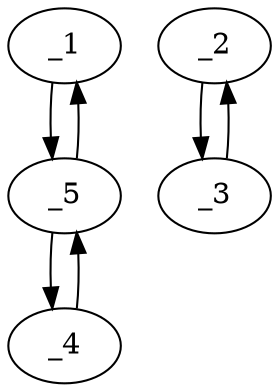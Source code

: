 digraph s1612_08 {
	_1	 [x="30.000000",
		y="72.000000"];
	_5	 [x="33.000000",
		y="92.000000"];
	_1 -> _5	 [angle="1.421906",
		orient="0.988936"];
	_2	 [x="137.000000",
		y="86.000000"];
	_3	 [x="133.000000",
		y="107.000000"];
	_2 -> _3	 [angle="1.759018",
		orient="0.982339"];
	_3 -> _2	 [angle="-1.382575",
		orient="-0.982339"];
	_4	 [x="42.000000",
		y="112.000000"];
	_4 -> _5	 [angle="-1.993650",
		orient="-0.911922"];
	_5 -> _1	 [angle="-1.719686",
		orient="-0.988936"];
	_5 -> _4	 [angle="1.147942",
		orient="0.911922"];
}
